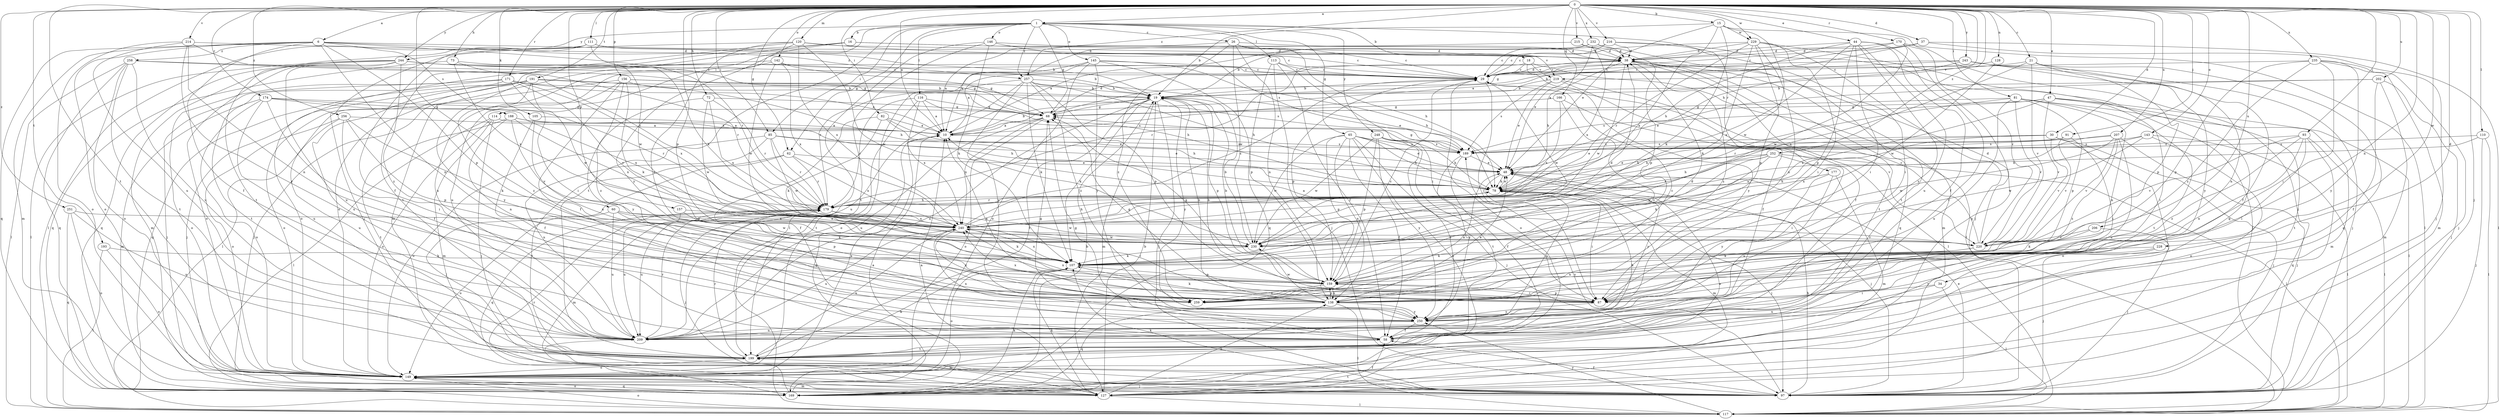 strict digraph  {
0;
1;
6;
10;
15;
16;
18;
19;
21;
26;
29;
30;
34;
37;
38;
44;
47;
48;
58;
60;
62;
65;
68;
72;
73;
78;
81;
82;
85;
87;
91;
93;
97;
105;
107;
110;
111;
113;
114;
116;
117;
120;
127;
128;
138;
142;
143;
145;
146;
149;
156;
157;
159;
166;
169;
170;
171;
174;
177;
179;
188;
189;
191;
193;
199;
202;
206;
207;
209;
214;
215;
216;
219;
220;
228;
229;
230;
232;
235;
240;
243;
244;
248;
250;
251;
252;
256;
257;
258;
259;
0 -> 1  [label=a];
0 -> 6  [label=a];
0 -> 10  [label=a];
0 -> 15  [label=b];
0 -> 21  [label=c];
0 -> 30  [label=d];
0 -> 34  [label=d];
0 -> 37  [label=d];
0 -> 44  [label=e];
0 -> 47  [label=e];
0 -> 60  [label=g];
0 -> 62  [label=g];
0 -> 72  [label=h];
0 -> 73  [label=h];
0 -> 78  [label=h];
0 -> 81  [label=i];
0 -> 82  [label=i];
0 -> 85  [label=i];
0 -> 91  [label=j];
0 -> 93  [label=j];
0 -> 97  [label=j];
0 -> 105  [label=k];
0 -> 110  [label=l];
0 -> 111  [label=l];
0 -> 120  [label=m];
0 -> 128  [label=n];
0 -> 138  [label=n];
0 -> 142  [label=o];
0 -> 143  [label=o];
0 -> 156  [label=p];
0 -> 157  [label=p];
0 -> 159  [label=p];
0 -> 166  [label=q];
0 -> 170  [label=r];
0 -> 171  [label=r];
0 -> 174  [label=r];
0 -> 191  [label=t];
0 -> 193  [label=t];
0 -> 199  [label=t];
0 -> 202  [label=u];
0 -> 206  [label=u];
0 -> 207  [label=u];
0 -> 214  [label=v];
0 -> 215  [label=v];
0 -> 216  [label=v];
0 -> 228  [label=w];
0 -> 229  [label=w];
0 -> 232  [label=x];
0 -> 235  [label=x];
0 -> 243  [label=y];
0 -> 244  [label=y];
0 -> 251  [label=z];
0 -> 252  [label=z];
0 -> 256  [label=z];
0 -> 257  [label=z];
1 -> 16  [label=b];
1 -> 18  [label=b];
1 -> 26  [label=c];
1 -> 62  [label=g];
1 -> 65  [label=g];
1 -> 68  [label=g];
1 -> 85  [label=i];
1 -> 113  [label=l];
1 -> 114  [label=l];
1 -> 116  [label=l];
1 -> 145  [label=o];
1 -> 146  [label=o];
1 -> 177  [label=r];
1 -> 199  [label=t];
1 -> 244  [label=y];
1 -> 248  [label=y];
1 -> 257  [label=z];
6 -> 58  [label=f];
6 -> 127  [label=m];
6 -> 138  [label=n];
6 -> 149  [label=o];
6 -> 159  [label=p];
6 -> 169  [label=q];
6 -> 179  [label=r];
6 -> 188  [label=s];
6 -> 189  [label=s];
6 -> 257  [label=z];
6 -> 258  [label=z];
10 -> 19  [label=b];
10 -> 169  [label=q];
10 -> 189  [label=s];
15 -> 19  [label=b];
15 -> 48  [label=e];
15 -> 97  [label=j];
15 -> 107  [label=k];
15 -> 229  [label=w];
15 -> 230  [label=w];
15 -> 240  [label=x];
16 -> 38  [label=d];
16 -> 127  [label=m];
16 -> 149  [label=o];
16 -> 209  [label=u];
16 -> 219  [label=v];
18 -> 29  [label=c];
18 -> 117  [label=l];
18 -> 179  [label=r];
18 -> 219  [label=v];
18 -> 250  [label=y];
19 -> 68  [label=g];
19 -> 97  [label=j];
19 -> 107  [label=k];
19 -> 127  [label=m];
19 -> 159  [label=p];
19 -> 199  [label=t];
19 -> 209  [label=u];
19 -> 250  [label=y];
21 -> 138  [label=n];
21 -> 159  [label=p];
21 -> 169  [label=q];
21 -> 219  [label=v];
21 -> 220  [label=v];
21 -> 240  [label=x];
26 -> 10  [label=a];
26 -> 29  [label=c];
26 -> 38  [label=d];
26 -> 78  [label=h];
26 -> 138  [label=n];
26 -> 230  [label=w];
26 -> 259  [label=z];
29 -> 19  [label=b];
29 -> 38  [label=d];
29 -> 87  [label=i];
29 -> 149  [label=o];
29 -> 159  [label=p];
29 -> 230  [label=w];
30 -> 78  [label=h];
30 -> 97  [label=j];
30 -> 149  [label=o];
30 -> 189  [label=s];
30 -> 220  [label=v];
30 -> 240  [label=x];
34 -> 87  [label=i];
34 -> 117  [label=l];
34 -> 209  [label=u];
37 -> 10  [label=a];
37 -> 29  [label=c];
37 -> 38  [label=d];
37 -> 97  [label=j];
37 -> 117  [label=l];
38 -> 29  [label=c];
38 -> 58  [label=f];
38 -> 78  [label=h];
38 -> 127  [label=m];
38 -> 169  [label=q];
38 -> 199  [label=t];
38 -> 230  [label=w];
38 -> 259  [label=z];
44 -> 38  [label=d];
44 -> 58  [label=f];
44 -> 78  [label=h];
44 -> 87  [label=i];
44 -> 159  [label=p];
44 -> 199  [label=t];
44 -> 209  [label=u];
44 -> 240  [label=x];
44 -> 250  [label=y];
47 -> 68  [label=g];
47 -> 87  [label=i];
47 -> 117  [label=l];
47 -> 189  [label=s];
47 -> 199  [label=t];
47 -> 220  [label=v];
47 -> 240  [label=x];
48 -> 78  [label=h];
48 -> 97  [label=j];
48 -> 209  [label=u];
48 -> 250  [label=y];
58 -> 68  [label=g];
58 -> 199  [label=t];
58 -> 240  [label=x];
60 -> 107  [label=k];
60 -> 149  [label=o];
60 -> 159  [label=p];
60 -> 209  [label=u];
60 -> 240  [label=x];
62 -> 48  [label=e];
62 -> 97  [label=j];
62 -> 179  [label=r];
62 -> 199  [label=t];
62 -> 240  [label=x];
65 -> 48  [label=e];
65 -> 58  [label=f];
65 -> 78  [label=h];
65 -> 97  [label=j];
65 -> 138  [label=n];
65 -> 149  [label=o];
65 -> 159  [label=p];
65 -> 189  [label=s];
65 -> 230  [label=w];
68 -> 10  [label=a];
68 -> 38  [label=d];
68 -> 149  [label=o];
68 -> 209  [label=u];
68 -> 240  [label=x];
72 -> 68  [label=g];
72 -> 179  [label=r];
72 -> 230  [label=w];
72 -> 240  [label=x];
72 -> 250  [label=y];
73 -> 29  [label=c];
73 -> 169  [label=q];
73 -> 179  [label=r];
73 -> 240  [label=x];
78 -> 48  [label=e];
78 -> 87  [label=i];
78 -> 97  [label=j];
78 -> 127  [label=m];
78 -> 179  [label=r];
81 -> 68  [label=g];
81 -> 127  [label=m];
81 -> 138  [label=n];
81 -> 159  [label=p];
81 -> 179  [label=r];
81 -> 199  [label=t];
81 -> 209  [label=u];
81 -> 220  [label=v];
82 -> 10  [label=a];
82 -> 48  [label=e];
82 -> 58  [label=f];
82 -> 78  [label=h];
82 -> 107  [label=k];
85 -> 48  [label=e];
85 -> 149  [label=o];
85 -> 179  [label=r];
85 -> 189  [label=s];
85 -> 209  [label=u];
85 -> 230  [label=w];
87 -> 19  [label=b];
87 -> 68  [label=g];
87 -> 159  [label=p];
87 -> 240  [label=x];
87 -> 250  [label=y];
91 -> 78  [label=h];
91 -> 87  [label=i];
91 -> 189  [label=s];
91 -> 220  [label=v];
93 -> 87  [label=i];
93 -> 117  [label=l];
93 -> 138  [label=n];
93 -> 169  [label=q];
93 -> 189  [label=s];
93 -> 220  [label=v];
93 -> 259  [label=z];
97 -> 48  [label=e];
97 -> 58  [label=f];
97 -> 78  [label=h];
97 -> 107  [label=k];
97 -> 189  [label=s];
97 -> 199  [label=t];
105 -> 10  [label=a];
105 -> 58  [label=f];
105 -> 138  [label=n];
107 -> 38  [label=d];
107 -> 149  [label=o];
107 -> 159  [label=p];
107 -> 240  [label=x];
110 -> 78  [label=h];
110 -> 97  [label=j];
110 -> 117  [label=l];
110 -> 189  [label=s];
111 -> 19  [label=b];
111 -> 38  [label=d];
111 -> 58  [label=f];
111 -> 117  [label=l];
111 -> 199  [label=t];
111 -> 230  [label=w];
113 -> 29  [label=c];
113 -> 58  [label=f];
113 -> 87  [label=i];
113 -> 97  [label=j];
113 -> 169  [label=q];
114 -> 10  [label=a];
114 -> 97  [label=j];
114 -> 117  [label=l];
114 -> 127  [label=m];
114 -> 149  [label=o];
116 -> 10  [label=a];
116 -> 68  [label=g];
116 -> 179  [label=r];
116 -> 189  [label=s];
116 -> 199  [label=t];
116 -> 240  [label=x];
117 -> 149  [label=o];
117 -> 250  [label=y];
120 -> 29  [label=c];
120 -> 38  [label=d];
120 -> 97  [label=j];
120 -> 199  [label=t];
120 -> 230  [label=w];
120 -> 240  [label=x];
120 -> 250  [label=y];
120 -> 259  [label=z];
127 -> 10  [label=a];
127 -> 19  [label=b];
127 -> 58  [label=f];
127 -> 107  [label=k];
127 -> 117  [label=l];
127 -> 138  [label=n];
128 -> 29  [label=c];
128 -> 230  [label=w];
138 -> 10  [label=a];
138 -> 19  [label=b];
138 -> 29  [label=c];
138 -> 48  [label=e];
138 -> 107  [label=k];
138 -> 117  [label=l];
138 -> 159  [label=p];
138 -> 169  [label=q];
138 -> 230  [label=w];
138 -> 240  [label=x];
138 -> 250  [label=y];
142 -> 29  [label=c];
142 -> 68  [label=g];
142 -> 149  [label=o];
142 -> 209  [label=u];
142 -> 230  [label=w];
142 -> 240  [label=x];
143 -> 48  [label=e];
143 -> 117  [label=l];
143 -> 149  [label=o];
143 -> 189  [label=s];
143 -> 230  [label=w];
145 -> 10  [label=a];
145 -> 29  [label=c];
145 -> 78  [label=h];
145 -> 149  [label=o];
145 -> 159  [label=p];
145 -> 179  [label=r];
145 -> 250  [label=y];
146 -> 29  [label=c];
146 -> 38  [label=d];
146 -> 107  [label=k];
146 -> 117  [label=l];
146 -> 199  [label=t];
149 -> 10  [label=a];
149 -> 97  [label=j];
149 -> 127  [label=m];
149 -> 169  [label=q];
156 -> 19  [label=b];
156 -> 58  [label=f];
156 -> 78  [label=h];
156 -> 97  [label=j];
156 -> 107  [label=k];
156 -> 117  [label=l];
156 -> 189  [label=s];
156 -> 259  [label=z];
157 -> 209  [label=u];
157 -> 230  [label=w];
157 -> 240  [label=x];
159 -> 19  [label=b];
159 -> 29  [label=c];
159 -> 68  [label=g];
159 -> 87  [label=i];
159 -> 138  [label=n];
159 -> 259  [label=z];
166 -> 68  [label=g];
166 -> 220  [label=v];
166 -> 240  [label=x];
166 -> 259  [label=z];
169 -> 10  [label=a];
169 -> 19  [label=b];
169 -> 48  [label=e];
169 -> 107  [label=k];
169 -> 149  [label=o];
169 -> 179  [label=r];
170 -> 38  [label=d];
170 -> 68  [label=g];
170 -> 117  [label=l];
170 -> 169  [label=q];
170 -> 220  [label=v];
170 -> 230  [label=w];
171 -> 10  [label=a];
171 -> 19  [label=b];
171 -> 87  [label=i];
171 -> 97  [label=j];
171 -> 149  [label=o];
171 -> 199  [label=t];
171 -> 209  [label=u];
171 -> 220  [label=v];
171 -> 240  [label=x];
174 -> 58  [label=f];
174 -> 68  [label=g];
174 -> 127  [label=m];
174 -> 149  [label=o];
174 -> 179  [label=r];
174 -> 209  [label=u];
174 -> 240  [label=x];
177 -> 78  [label=h];
177 -> 127  [label=m];
177 -> 209  [label=u];
177 -> 250  [label=y];
179 -> 78  [label=h];
179 -> 87  [label=i];
179 -> 97  [label=j];
179 -> 127  [label=m];
179 -> 169  [label=q];
179 -> 209  [label=u];
179 -> 230  [label=w];
179 -> 240  [label=x];
188 -> 10  [label=a];
188 -> 78  [label=h];
188 -> 138  [label=n];
188 -> 199  [label=t];
188 -> 220  [label=v];
188 -> 240  [label=x];
189 -> 48  [label=e];
189 -> 58  [label=f];
189 -> 68  [label=g];
189 -> 250  [label=y];
191 -> 19  [label=b];
191 -> 78  [label=h];
191 -> 97  [label=j];
191 -> 149  [label=o];
191 -> 169  [label=q];
191 -> 230  [label=w];
191 -> 250  [label=y];
191 -> 259  [label=z];
193 -> 107  [label=k];
193 -> 117  [label=l];
193 -> 149  [label=o];
199 -> 107  [label=k];
199 -> 149  [label=o];
199 -> 179  [label=r];
199 -> 240  [label=x];
202 -> 19  [label=b];
202 -> 48  [label=e];
202 -> 58  [label=f];
202 -> 97  [label=j];
202 -> 127  [label=m];
206 -> 97  [label=j];
206 -> 107  [label=k];
206 -> 220  [label=v];
207 -> 97  [label=j];
207 -> 189  [label=s];
207 -> 209  [label=u];
207 -> 220  [label=v];
207 -> 230  [label=w];
207 -> 240  [label=x];
207 -> 259  [label=z];
209 -> 78  [label=h];
209 -> 127  [label=m];
209 -> 179  [label=r];
214 -> 38  [label=d];
214 -> 138  [label=n];
214 -> 149  [label=o];
214 -> 179  [label=r];
214 -> 209  [label=u];
214 -> 250  [label=y];
215 -> 10  [label=a];
215 -> 38  [label=d];
215 -> 159  [label=p];
215 -> 240  [label=x];
216 -> 10  [label=a];
216 -> 29  [label=c];
216 -> 38  [label=d];
216 -> 87  [label=i];
216 -> 169  [label=q];
219 -> 19  [label=b];
219 -> 48  [label=e];
219 -> 58  [label=f];
219 -> 117  [label=l];
219 -> 189  [label=s];
220 -> 10  [label=a];
220 -> 29  [label=c];
220 -> 38  [label=d];
220 -> 107  [label=k];
220 -> 138  [label=n];
228 -> 97  [label=j];
228 -> 107  [label=k];
228 -> 250  [label=y];
229 -> 29  [label=c];
229 -> 38  [label=d];
229 -> 87  [label=i];
229 -> 97  [label=j];
229 -> 107  [label=k];
229 -> 117  [label=l];
229 -> 138  [label=n];
229 -> 159  [label=p];
229 -> 179  [label=r];
230 -> 19  [label=b];
230 -> 107  [label=k];
232 -> 19  [label=b];
232 -> 29  [label=c];
232 -> 38  [label=d];
232 -> 48  [label=e];
232 -> 199  [label=t];
235 -> 29  [label=c];
235 -> 87  [label=i];
235 -> 97  [label=j];
235 -> 127  [label=m];
235 -> 159  [label=p];
235 -> 250  [label=y];
235 -> 259  [label=z];
240 -> 29  [label=c];
240 -> 78  [label=h];
240 -> 107  [label=k];
240 -> 209  [label=u];
240 -> 220  [label=v];
240 -> 230  [label=w];
240 -> 259  [label=z];
243 -> 10  [label=a];
243 -> 19  [label=b];
243 -> 29  [label=c];
243 -> 58  [label=f];
243 -> 97  [label=j];
243 -> 250  [label=y];
244 -> 19  [label=b];
244 -> 29  [label=c];
244 -> 68  [label=g];
244 -> 117  [label=l];
244 -> 127  [label=m];
244 -> 149  [label=o];
244 -> 169  [label=q];
244 -> 209  [label=u];
244 -> 240  [label=x];
244 -> 259  [label=z];
248 -> 58  [label=f];
248 -> 78  [label=h];
248 -> 159  [label=p];
248 -> 189  [label=s];
248 -> 199  [label=t];
248 -> 230  [label=w];
248 -> 250  [label=y];
250 -> 58  [label=f];
250 -> 68  [label=g];
250 -> 209  [label=u];
251 -> 149  [label=o];
251 -> 169  [label=q];
251 -> 209  [label=u];
251 -> 240  [label=x];
252 -> 48  [label=e];
252 -> 78  [label=h];
252 -> 87  [label=i];
252 -> 107  [label=k];
252 -> 117  [label=l];
252 -> 179  [label=r];
252 -> 230  [label=w];
256 -> 10  [label=a];
256 -> 87  [label=i];
256 -> 107  [label=k];
256 -> 149  [label=o];
256 -> 159  [label=p];
256 -> 209  [label=u];
257 -> 19  [label=b];
257 -> 48  [label=e];
257 -> 78  [label=h];
257 -> 107  [label=k];
257 -> 149  [label=o];
257 -> 159  [label=p];
257 -> 209  [label=u];
257 -> 250  [label=y];
257 -> 259  [label=z];
258 -> 29  [label=c];
258 -> 68  [label=g];
258 -> 117  [label=l];
258 -> 149  [label=o];
258 -> 169  [label=q];
258 -> 199  [label=t];
258 -> 209  [label=u];
259 -> 38  [label=d];
259 -> 48  [label=e];
}
